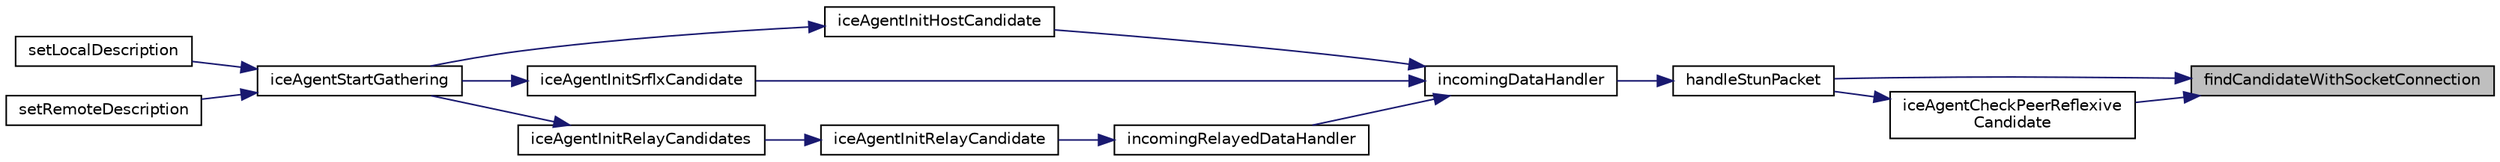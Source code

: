 digraph "findCandidateWithSocketConnection"
{
 // LATEX_PDF_SIZE
  edge [fontname="Helvetica",fontsize="10",labelfontname="Helvetica",labelfontsize="10"];
  node [fontname="Helvetica",fontsize="10",shape=record];
  rankdir="RL";
  Node1 [label="findCandidateWithSocketConnection",height=0.2,width=0.4,color="black", fillcolor="grey75", style="filled", fontcolor="black",tooltip=" "];
  Node1 -> Node2 [dir="back",color="midnightblue",fontsize="10",style="solid",fontname="Helvetica"];
  Node2 [label="handleStunPacket",height=0.2,width=0.4,color="black", fillcolor="white", style="filled",URL="$IceAgent_8h.html#ac05b87e31e89363944974da428845ef3",tooltip=" "];
  Node2 -> Node3 [dir="back",color="midnightblue",fontsize="10",style="solid",fontname="Helvetica"];
  Node3 [label="incomingDataHandler",height=0.2,width=0.4,color="black", fillcolor="white", style="filled",URL="$IceAgent_8h.html#a4679168f8e324e0324a8c129fe6d606d",tooltip=" "];
  Node3 -> Node4 [dir="back",color="midnightblue",fontsize="10",style="solid",fontname="Helvetica"];
  Node4 [label="iceAgentInitHostCandidate",height=0.2,width=0.4,color="black", fillcolor="white", style="filled",URL="$IceAgent_8h.html#ab7fc78b0a2605c5291b7ec8d7ed40cdc",tooltip=" "];
  Node4 -> Node5 [dir="back",color="midnightblue",fontsize="10",style="solid",fontname="Helvetica"];
  Node5 [label="iceAgentStartGathering",height=0.2,width=0.4,color="black", fillcolor="white", style="filled",URL="$IceAgent_8h.html#aaedcdc437dc6d6753a438f7c5ddf0c7c",tooltip=" "];
  Node5 -> Node6 [dir="back",color="midnightblue",fontsize="10",style="solid",fontname="Helvetica"];
  Node6 [label="setLocalDescription",height=0.2,width=0.4,color="black", fillcolor="white", style="filled",URL="$group__PublicMemberFunctions.html#ga060e71a4e33e0b7a8087317d4839fa8a",tooltip="Instructs the RtcPeerConnection to apply the supplied RtcSessionDescriptionInit as the local descript..."];
  Node5 -> Node7 [dir="back",color="midnightblue",fontsize="10",style="solid",fontname="Helvetica"];
  Node7 [label="setRemoteDescription",height=0.2,width=0.4,color="black", fillcolor="white", style="filled",URL="$group__PublicMemberFunctions.html#ga4378f3c6aec4d69c647c46852bdfe6ed",tooltip="Instructs the RtcPeerConnection to apply the supplied RtcSessionDescriptionInit as the remote descrip..."];
  Node3 -> Node8 [dir="back",color="midnightblue",fontsize="10",style="solid",fontname="Helvetica"];
  Node8 [label="iceAgentInitSrflxCandidate",height=0.2,width=0.4,color="black", fillcolor="white", style="filled",URL="$IceAgent_8h.html#ab51095af13e7b515be425c2d7da80833",tooltip=" "];
  Node8 -> Node5 [dir="back",color="midnightblue",fontsize="10",style="solid",fontname="Helvetica"];
  Node3 -> Node9 [dir="back",color="midnightblue",fontsize="10",style="solid",fontname="Helvetica"];
  Node9 [label="incomingRelayedDataHandler",height=0.2,width=0.4,color="black", fillcolor="white", style="filled",URL="$IceAgent_8h.html#ad3b73d0dc0335cf05e9ff5893d1819a4",tooltip=" "];
  Node9 -> Node10 [dir="back",color="midnightblue",fontsize="10",style="solid",fontname="Helvetica"];
  Node10 [label="iceAgentInitRelayCandidate",height=0.2,width=0.4,color="black", fillcolor="white", style="filled",URL="$IceAgent_8h.html#a16f8a3535bbc9b23cd08b98bd79e49b4",tooltip=" "];
  Node10 -> Node11 [dir="back",color="midnightblue",fontsize="10",style="solid",fontname="Helvetica"];
  Node11 [label="iceAgentInitRelayCandidates",height=0.2,width=0.4,color="black", fillcolor="white", style="filled",URL="$IceAgent_8h.html#a90515bdf78b9dec41ee9c9d579da0045",tooltip=" "];
  Node11 -> Node5 [dir="back",color="midnightblue",fontsize="10",style="solid",fontname="Helvetica"];
  Node1 -> Node12 [dir="back",color="midnightblue",fontsize="10",style="solid",fontname="Helvetica"];
  Node12 [label="iceAgentCheckPeerReflexive\lCandidate",height=0.2,width=0.4,color="black", fillcolor="white", style="filled",URL="$IceAgent_8h.html#ae42ff38fce2216ebc0d98dc2806bc6e8",tooltip=" "];
  Node12 -> Node2 [dir="back",color="midnightblue",fontsize="10",style="solid",fontname="Helvetica"];
}
